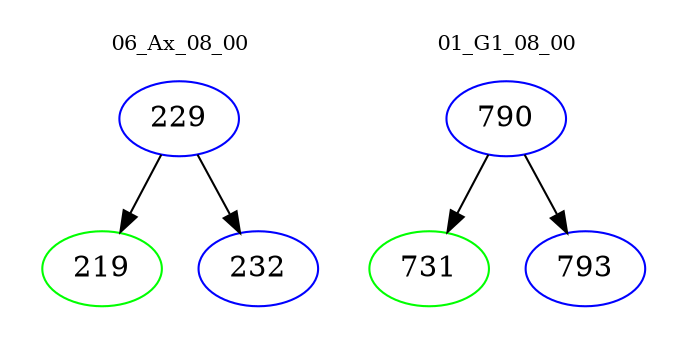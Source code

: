 digraph{
subgraph cluster_0 {
color = white
label = "06_Ax_08_00";
fontsize=10;
T0_229 [label="229", color="blue"]
T0_229 -> T0_219 [color="black"]
T0_219 [label="219", color="green"]
T0_229 -> T0_232 [color="black"]
T0_232 [label="232", color="blue"]
}
subgraph cluster_1 {
color = white
label = "01_G1_08_00";
fontsize=10;
T1_790 [label="790", color="blue"]
T1_790 -> T1_731 [color="black"]
T1_731 [label="731", color="green"]
T1_790 -> T1_793 [color="black"]
T1_793 [label="793", color="blue"]
}
}
